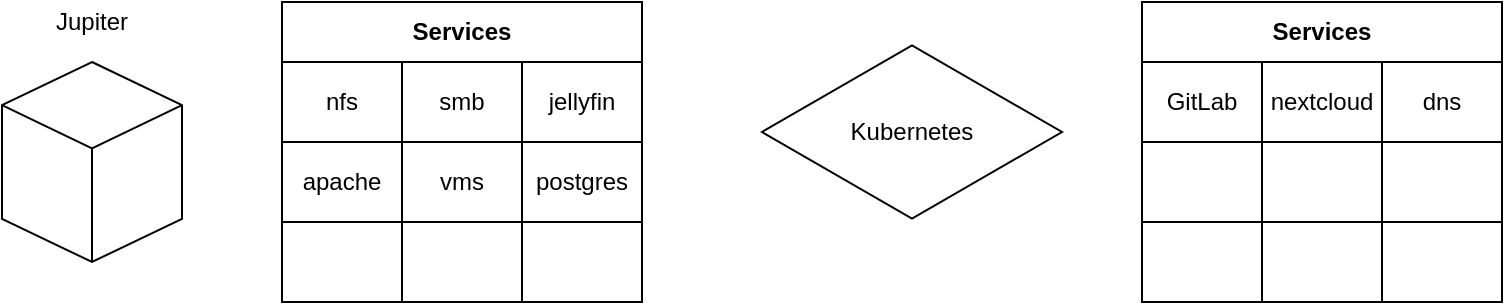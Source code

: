 <mxfile version="13.5.8" type="github">
  <diagram id="_0pSl_Vz3X0FWvSdbNv4" name="Page-1">
    <mxGraphModel dx="1422" dy="773" grid="1" gridSize="10" guides="1" tooltips="1" connect="1" arrows="1" fold="1" page="1" pageScale="1" pageWidth="827" pageHeight="1169" math="0" shadow="0">
      <root>
        <mxCell id="0" />
        <mxCell id="1" parent="0" />
        <mxCell id="UsGbC5DZ60z8ubp5nCdV-1" value="" style="html=1;whiteSpace=wrap;shape=isoCube2;backgroundOutline=1;isoAngle=15;" vertex="1" parent="1">
          <mxGeometry x="40" y="40" width="90" height="100" as="geometry" />
        </mxCell>
        <mxCell id="UsGbC5DZ60z8ubp5nCdV-2" value="Jupiter" style="text;html=1;strokeColor=none;fillColor=none;align=center;verticalAlign=middle;whiteSpace=wrap;rounded=0;" vertex="1" parent="1">
          <mxGeometry x="65" y="10" width="40" height="20" as="geometry" />
        </mxCell>
        <mxCell id="UsGbC5DZ60z8ubp5nCdV-3" value="Services" style="shape=table;html=1;whiteSpace=wrap;startSize=30;container=1;collapsible=0;childLayout=tableLayout;fontStyle=1;align=center;" vertex="1" parent="1">
          <mxGeometry x="180" y="10" width="180" height="150" as="geometry" />
        </mxCell>
        <mxCell id="UsGbC5DZ60z8ubp5nCdV-4" value="" style="shape=partialRectangle;html=1;whiteSpace=wrap;collapsible=0;dropTarget=0;pointerEvents=0;fillColor=none;top=0;left=0;bottom=0;right=0;points=[[0,0.5],[1,0.5]];portConstraint=eastwest;" vertex="1" parent="UsGbC5DZ60z8ubp5nCdV-3">
          <mxGeometry y="30" width="180" height="40" as="geometry" />
        </mxCell>
        <mxCell id="UsGbC5DZ60z8ubp5nCdV-5" value="nfs" style="shape=partialRectangle;html=1;whiteSpace=wrap;connectable=0;fillColor=none;top=0;left=0;bottom=0;right=0;overflow=hidden;" vertex="1" parent="UsGbC5DZ60z8ubp5nCdV-4">
          <mxGeometry width="60" height="40" as="geometry" />
        </mxCell>
        <mxCell id="UsGbC5DZ60z8ubp5nCdV-6" value="smb" style="shape=partialRectangle;html=1;whiteSpace=wrap;connectable=0;fillColor=none;top=0;left=0;bottom=0;right=0;overflow=hidden;" vertex="1" parent="UsGbC5DZ60z8ubp5nCdV-4">
          <mxGeometry x="60" width="60" height="40" as="geometry" />
        </mxCell>
        <mxCell id="UsGbC5DZ60z8ubp5nCdV-7" value="jellyfin" style="shape=partialRectangle;html=1;whiteSpace=wrap;connectable=0;fillColor=none;top=0;left=0;bottom=0;right=0;overflow=hidden;" vertex="1" parent="UsGbC5DZ60z8ubp5nCdV-4">
          <mxGeometry x="120" width="60" height="40" as="geometry" />
        </mxCell>
        <mxCell id="UsGbC5DZ60z8ubp5nCdV-8" value="" style="shape=partialRectangle;html=1;whiteSpace=wrap;collapsible=0;dropTarget=0;pointerEvents=0;fillColor=none;top=0;left=0;bottom=0;right=0;points=[[0,0.5],[1,0.5]];portConstraint=eastwest;" vertex="1" parent="UsGbC5DZ60z8ubp5nCdV-3">
          <mxGeometry y="70" width="180" height="40" as="geometry" />
        </mxCell>
        <mxCell id="UsGbC5DZ60z8ubp5nCdV-9" value="apache" style="shape=partialRectangle;html=1;whiteSpace=wrap;connectable=0;fillColor=none;top=0;left=0;bottom=0;right=0;overflow=hidden;" vertex="1" parent="UsGbC5DZ60z8ubp5nCdV-8">
          <mxGeometry width="60" height="40" as="geometry" />
        </mxCell>
        <mxCell id="UsGbC5DZ60z8ubp5nCdV-10" value="vms" style="shape=partialRectangle;html=1;whiteSpace=wrap;connectable=0;fillColor=none;top=0;left=0;bottom=0;right=0;overflow=hidden;" vertex="1" parent="UsGbC5DZ60z8ubp5nCdV-8">
          <mxGeometry x="60" width="60" height="40" as="geometry" />
        </mxCell>
        <mxCell id="UsGbC5DZ60z8ubp5nCdV-11" value="postgres" style="shape=partialRectangle;html=1;whiteSpace=wrap;connectable=0;fillColor=none;top=0;left=0;bottom=0;right=0;overflow=hidden;" vertex="1" parent="UsGbC5DZ60z8ubp5nCdV-8">
          <mxGeometry x="120" width="60" height="40" as="geometry" />
        </mxCell>
        <mxCell id="UsGbC5DZ60z8ubp5nCdV-12" value="" style="shape=partialRectangle;html=1;whiteSpace=wrap;collapsible=0;dropTarget=0;pointerEvents=0;fillColor=none;top=0;left=0;bottom=0;right=0;points=[[0,0.5],[1,0.5]];portConstraint=eastwest;" vertex="1" parent="UsGbC5DZ60z8ubp5nCdV-3">
          <mxGeometry y="110" width="180" height="40" as="geometry" />
        </mxCell>
        <mxCell id="UsGbC5DZ60z8ubp5nCdV-13" value="" style="shape=partialRectangle;html=1;whiteSpace=wrap;connectable=0;fillColor=none;top=0;left=0;bottom=0;right=0;overflow=hidden;" vertex="1" parent="UsGbC5DZ60z8ubp5nCdV-12">
          <mxGeometry width="60" height="40" as="geometry" />
        </mxCell>
        <mxCell id="UsGbC5DZ60z8ubp5nCdV-14" value="" style="shape=partialRectangle;html=1;whiteSpace=wrap;connectable=0;fillColor=none;top=0;left=0;bottom=0;right=0;overflow=hidden;" vertex="1" parent="UsGbC5DZ60z8ubp5nCdV-12">
          <mxGeometry x="60" width="60" height="40" as="geometry" />
        </mxCell>
        <mxCell id="UsGbC5DZ60z8ubp5nCdV-15" value="" style="shape=partialRectangle;html=1;whiteSpace=wrap;connectable=0;fillColor=none;top=0;left=0;bottom=0;right=0;overflow=hidden;" vertex="1" parent="UsGbC5DZ60z8ubp5nCdV-12">
          <mxGeometry x="120" width="60" height="40" as="geometry" />
        </mxCell>
        <mxCell id="UsGbC5DZ60z8ubp5nCdV-16" value="Kubernetes" style="html=1;whiteSpace=wrap;aspect=fixed;shape=isoRectangle;" vertex="1" parent="1">
          <mxGeometry x="420" y="30" width="150" height="90" as="geometry" />
        </mxCell>
        <mxCell id="UsGbC5DZ60z8ubp5nCdV-17" value="Services" style="shape=table;html=1;whiteSpace=wrap;startSize=30;container=1;collapsible=0;childLayout=tableLayout;fontStyle=1;align=center;" vertex="1" parent="1">
          <mxGeometry x="610" y="10" width="180" height="150" as="geometry" />
        </mxCell>
        <mxCell id="UsGbC5DZ60z8ubp5nCdV-18" value="" style="shape=partialRectangle;html=1;whiteSpace=wrap;collapsible=0;dropTarget=0;pointerEvents=0;fillColor=none;top=0;left=0;bottom=0;right=0;points=[[0,0.5],[1,0.5]];portConstraint=eastwest;" vertex="1" parent="UsGbC5DZ60z8ubp5nCdV-17">
          <mxGeometry y="30" width="180" height="40" as="geometry" />
        </mxCell>
        <mxCell id="UsGbC5DZ60z8ubp5nCdV-19" value="GitLab" style="shape=partialRectangle;html=1;whiteSpace=wrap;connectable=0;fillColor=none;top=0;left=0;bottom=0;right=0;overflow=hidden;" vertex="1" parent="UsGbC5DZ60z8ubp5nCdV-18">
          <mxGeometry width="60" height="40" as="geometry" />
        </mxCell>
        <mxCell id="UsGbC5DZ60z8ubp5nCdV-20" value="nextcloud" style="shape=partialRectangle;html=1;whiteSpace=wrap;connectable=0;fillColor=none;top=0;left=0;bottom=0;right=0;overflow=hidden;" vertex="1" parent="UsGbC5DZ60z8ubp5nCdV-18">
          <mxGeometry x="60" width="60" height="40" as="geometry" />
        </mxCell>
        <mxCell id="UsGbC5DZ60z8ubp5nCdV-21" value="dns" style="shape=partialRectangle;html=1;whiteSpace=wrap;connectable=0;fillColor=none;top=0;left=0;bottom=0;right=0;overflow=hidden;" vertex="1" parent="UsGbC5DZ60z8ubp5nCdV-18">
          <mxGeometry x="120" width="60" height="40" as="geometry" />
        </mxCell>
        <mxCell id="UsGbC5DZ60z8ubp5nCdV-22" value="" style="shape=partialRectangle;html=1;whiteSpace=wrap;collapsible=0;dropTarget=0;pointerEvents=0;fillColor=none;top=0;left=0;bottom=0;right=0;points=[[0,0.5],[1,0.5]];portConstraint=eastwest;" vertex="1" parent="UsGbC5DZ60z8ubp5nCdV-17">
          <mxGeometry y="70" width="180" height="40" as="geometry" />
        </mxCell>
        <mxCell id="UsGbC5DZ60z8ubp5nCdV-23" value="" style="shape=partialRectangle;html=1;whiteSpace=wrap;connectable=0;fillColor=none;top=0;left=0;bottom=0;right=0;overflow=hidden;" vertex="1" parent="UsGbC5DZ60z8ubp5nCdV-22">
          <mxGeometry width="60" height="40" as="geometry" />
        </mxCell>
        <mxCell id="UsGbC5DZ60z8ubp5nCdV-24" value="" style="shape=partialRectangle;html=1;whiteSpace=wrap;connectable=0;fillColor=none;top=0;left=0;bottom=0;right=0;overflow=hidden;" vertex="1" parent="UsGbC5DZ60z8ubp5nCdV-22">
          <mxGeometry x="60" width="60" height="40" as="geometry" />
        </mxCell>
        <mxCell id="UsGbC5DZ60z8ubp5nCdV-25" value="" style="shape=partialRectangle;html=1;whiteSpace=wrap;connectable=0;fillColor=none;top=0;left=0;bottom=0;right=0;overflow=hidden;" vertex="1" parent="UsGbC5DZ60z8ubp5nCdV-22">
          <mxGeometry x="120" width="60" height="40" as="geometry" />
        </mxCell>
        <mxCell id="UsGbC5DZ60z8ubp5nCdV-26" value="" style="shape=partialRectangle;html=1;whiteSpace=wrap;collapsible=0;dropTarget=0;pointerEvents=0;fillColor=none;top=0;left=0;bottom=0;right=0;points=[[0,0.5],[1,0.5]];portConstraint=eastwest;" vertex="1" parent="UsGbC5DZ60z8ubp5nCdV-17">
          <mxGeometry y="110" width="180" height="40" as="geometry" />
        </mxCell>
        <mxCell id="UsGbC5DZ60z8ubp5nCdV-27" value="" style="shape=partialRectangle;html=1;whiteSpace=wrap;connectable=0;fillColor=none;top=0;left=0;bottom=0;right=0;overflow=hidden;" vertex="1" parent="UsGbC5DZ60z8ubp5nCdV-26">
          <mxGeometry width="60" height="40" as="geometry" />
        </mxCell>
        <mxCell id="UsGbC5DZ60z8ubp5nCdV-28" value="" style="shape=partialRectangle;html=1;whiteSpace=wrap;connectable=0;fillColor=none;top=0;left=0;bottom=0;right=0;overflow=hidden;" vertex="1" parent="UsGbC5DZ60z8ubp5nCdV-26">
          <mxGeometry x="60" width="60" height="40" as="geometry" />
        </mxCell>
        <mxCell id="UsGbC5DZ60z8ubp5nCdV-29" value="" style="shape=partialRectangle;html=1;whiteSpace=wrap;connectable=0;fillColor=none;top=0;left=0;bottom=0;right=0;overflow=hidden;" vertex="1" parent="UsGbC5DZ60z8ubp5nCdV-26">
          <mxGeometry x="120" width="60" height="40" as="geometry" />
        </mxCell>
      </root>
    </mxGraphModel>
  </diagram>
</mxfile>
